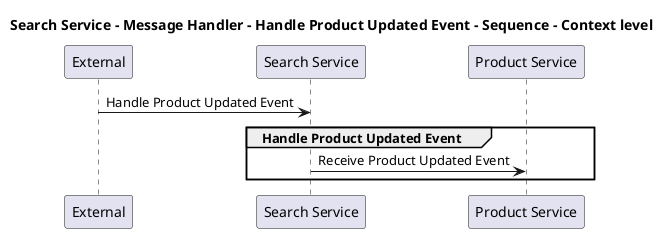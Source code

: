 @startuml

title Search Service - Message Handler - Handle Product Updated Event - Sequence - Context level

participant "External" as C4InterFlow.SoftwareSystems.ExternalSystem
participant "Search Service" as ECommercePlatform.SoftwareSystems.SearchService
participant "Product Service" as ECommercePlatform.SoftwareSystems.ProductService

C4InterFlow.SoftwareSystems.ExternalSystem -> ECommercePlatform.SoftwareSystems.SearchService : Handle Product Updated Event
group Handle Product Updated Event
ECommercePlatform.SoftwareSystems.SearchService -> ECommercePlatform.SoftwareSystems.ProductService : Receive Product Updated Event
end


@enduml
